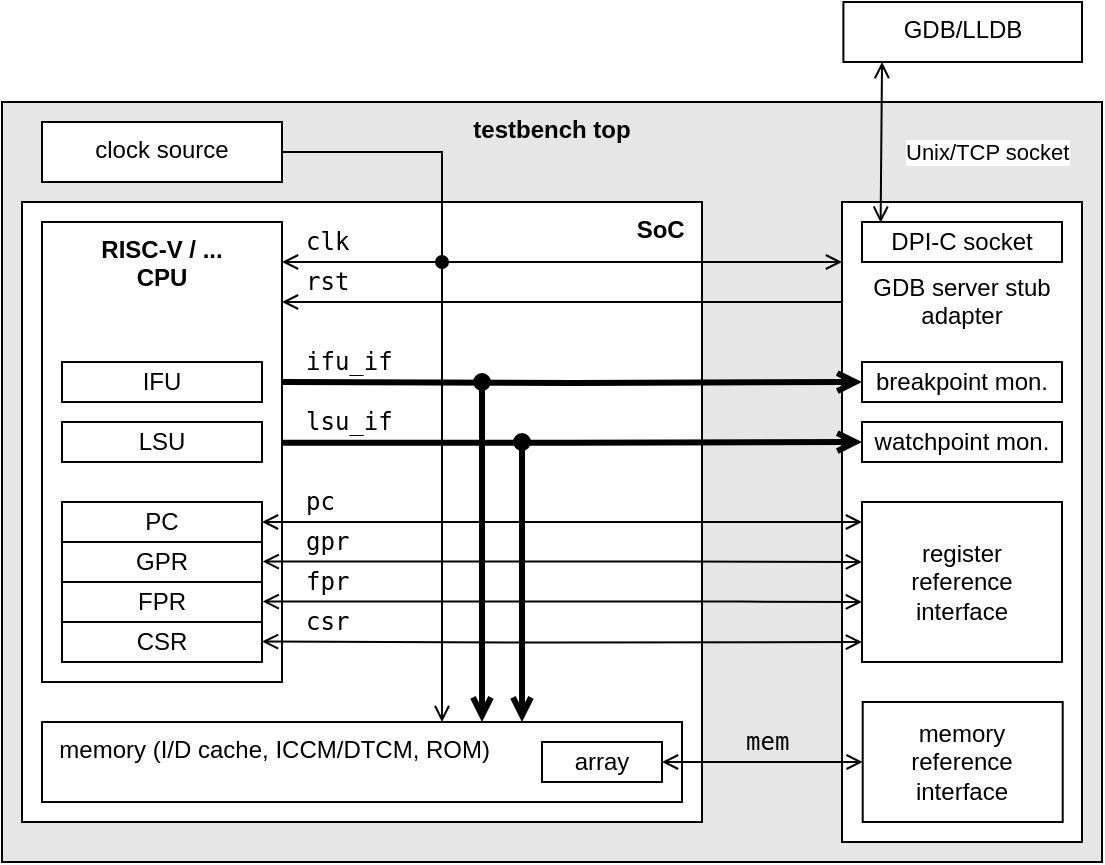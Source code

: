 <mxfile version="27.0.9" pages="2">
  <diagram name="block diagram" id="7XRxN9fcsI279J7zXUyY">
    <mxGraphModel dx="1093" dy="641" grid="1" gridSize="10" guides="1" tooltips="1" connect="1" arrows="1" fold="1" page="1" pageScale="1" pageWidth="827" pageHeight="1169" math="0" shadow="0">
      <root>
        <mxCell id="0" />
        <mxCell id="1" parent="0" />
        <mxCell id="5qG0fzvPy6C-MVdgBD7P-2" value="&lt;b&gt;testbench top&lt;/b&gt;" style="rounded=0;whiteSpace=wrap;html=1;align=center;verticalAlign=top;fillColor=#E6E6E6;" vertex="1" parent="1">
          <mxGeometry x="140" y="100" width="550" height="380" as="geometry" />
        </mxCell>
        <mxCell id="5qG0fzvPy6C-MVdgBD7P-1" value="&lt;b&gt;SoC&amp;nbsp;&amp;nbsp;&lt;/b&gt;" style="rounded=0;whiteSpace=wrap;html=1;align=right;verticalAlign=top;" vertex="1" parent="1">
          <mxGeometry x="150" y="150" width="340" height="310" as="geometry" />
        </mxCell>
        <mxCell id="jEo-Pihkz2to_GVsBBrH-1" value="&lt;div&gt;&lt;br&gt;&lt;/div&gt;&lt;div&gt;&lt;br&gt;&lt;/div&gt;GDB server stub&lt;div&gt;adapter&lt;/div&gt;" style="rounded=0;whiteSpace=wrap;html=1;align=center;verticalAlign=top;" parent="1" vertex="1">
          <mxGeometry x="560" y="150" width="120" height="320" as="geometry" />
        </mxCell>
        <mxCell id="jEo-Pihkz2to_GVsBBrH-3" value="&lt;b&gt;RISC-V / ...&lt;/b&gt;&lt;div&gt;&lt;b&gt;CPU&lt;/b&gt;&lt;/div&gt;" style="rounded=0;whiteSpace=wrap;html=1;align=center;verticalAlign=top;" parent="1" vertex="1">
          <mxGeometry x="160" y="160" width="120" height="230" as="geometry" />
        </mxCell>
        <mxCell id="jEo-Pihkz2to_GVsBBrH-14" style="edgeStyle=orthogonalEdgeStyle;rounded=0;orthogonalLoop=1;jettySize=auto;html=1;endArrow=open;endFill=0;snapToPoint=1;startArrow=open;startFill=0;" parent="1" edge="1">
          <mxGeometry relative="1" as="geometry">
            <mxPoint x="280" y="180" as="sourcePoint" />
            <mxPoint x="560" y="180" as="targetPoint" />
          </mxGeometry>
        </mxCell>
        <mxCell id="_0EkkDKkcunaPASPQv3O-3" value="clk" style="edgeLabel;html=1;align=left;verticalAlign=middle;resizable=0;points=[];fontSize=12;fontFamily=monospace;rounded=0;labelBackgroundColor=none;" parent="jEo-Pihkz2to_GVsBBrH-14" vertex="1" connectable="0">
          <mxGeometry x="0.665" relative="1" as="geometry">
            <mxPoint x="-223" y="-10" as="offset" />
          </mxGeometry>
        </mxCell>
        <mxCell id="jEo-Pihkz2to_GVsBBrH-18" style="edgeStyle=orthogonalEdgeStyle;rounded=0;orthogonalLoop=1;jettySize=auto;html=1;strokeWidth=3;fontSize=12;endArrow=open;endFill=0;snapToPoint=1;entryX=0;entryY=0.5;entryDx=0;entryDy=0;" parent="1" edge="1" target="VufRxEQq9HYuQCzg66nn-17">
          <mxGeometry relative="1" as="geometry">
            <mxPoint x="280" y="240" as="sourcePoint" />
            <mxPoint x="560" y="240" as="targetPoint" />
          </mxGeometry>
        </mxCell>
        <mxCell id="jEo-Pihkz2to_GVsBBrH-20" style="edgeStyle=orthogonalEdgeStyle;rounded=0;orthogonalLoop=1;jettySize=auto;html=1;exitX=1;exitY=0.5;exitDx=0;exitDy=0;fontSize=12;endArrow=open;endFill=0;snapToPoint=1;startArrow=open;startFill=0;entryX=0;entryY=0.125;entryDx=0;entryDy=0;entryPerimeter=0;" parent="1" source="VufRxEQq9HYuQCzg66nn-13" edge="1" target="VufRxEQq9HYuQCzg66nn-19">
          <mxGeometry relative="1" as="geometry">
            <mxPoint x="500.0" y="480" as="sourcePoint" />
            <mxPoint x="560" y="310" as="targetPoint" />
            <Array as="points" />
          </mxGeometry>
        </mxCell>
        <mxCell id="kt8XWTcMbV0CpP425pMj-11" value="" style="endArrow=none;startArrow=oval;html=1;rounded=0;entryX=1;entryY=0.5;entryDx=0;entryDy=0;startFill=1;endFill=0;" parent="1" target="VufRxEQq9HYuQCzg66nn-4" edge="1">
          <mxGeometry width="50" height="50" relative="1" as="geometry">
            <mxPoint x="360" y="180" as="sourcePoint" />
            <mxPoint x="389.827" y="140" as="targetPoint" />
            <Array as="points">
              <mxPoint x="360" y="125" />
            </Array>
          </mxGeometry>
        </mxCell>
        <mxCell id="kt8XWTcMbV0CpP425pMj-12" value="" style="endArrow=open;startArrow=none;html=1;rounded=0;startFill=0;endFill=0;" parent="1" edge="1">
          <mxGeometry width="50" height="50" relative="1" as="geometry">
            <mxPoint x="560" y="200" as="sourcePoint" />
            <mxPoint x="280" y="200" as="targetPoint" />
          </mxGeometry>
        </mxCell>
        <mxCell id="kt8XWTcMbV0CpP425pMj-13" value="" style="endArrow=open;startArrow=oval;html=1;rounded=0;startFill=1;strokeWidth=3;endFill=0;snapToPoint=1;" parent="1" edge="1">
          <mxGeometry width="50" height="50" relative="1" as="geometry">
            <mxPoint x="380" y="240" as="sourcePoint" />
            <mxPoint x="380" y="410" as="targetPoint" />
          </mxGeometry>
        </mxCell>
        <mxCell id="VufRxEQq9HYuQCzg66nn-1" value="GDB/LLDB" style="rounded=0;whiteSpace=wrap;html=1;align=center;verticalAlign=top;" parent="1" vertex="1">
          <mxGeometry x="560.69" y="50" width="119.31" height="30" as="geometry" />
        </mxCell>
        <mxCell id="VufRxEQq9HYuQCzg66nn-2" value="" style="endArrow=open;startArrow=open;html=1;rounded=0;startFill=0;endFill=0;exitX=0.093;exitY=0.017;exitDx=0;exitDy=0;snapToPoint=1;exitPerimeter=0;entryX=0.162;entryY=1;entryDx=0;entryDy=0;entryPerimeter=0;" parent="1" source="5qG0fzvPy6C-MVdgBD7P-3" target="VufRxEQq9HYuQCzg66nn-1" edge="1">
          <mxGeometry width="50" height="50" relative="1" as="geometry">
            <mxPoint x="620.233" y="155" as="sourcePoint" />
            <mxPoint x="570" y="130" as="targetPoint" />
          </mxGeometry>
        </mxCell>
        <mxCell id="VufRxEQq9HYuQCzg66nn-3" value="Unix/TCP socket" style="edgeLabel;html=1;align=left;verticalAlign=middle;resizable=0;points=[];rotation=0;rounded=0;" parent="1" vertex="1" connectable="0">
          <mxGeometry x="590" y="125" as="geometry" />
        </mxCell>
        <mxCell id="VufRxEQq9HYuQCzg66nn-4" value="clock source" style="rounded=0;whiteSpace=wrap;html=1;align=center;verticalAlign=top;" parent="1" vertex="1">
          <mxGeometry x="160" y="110" width="120" height="30" as="geometry" />
        </mxCell>
        <mxCell id="VufRxEQq9HYuQCzg66nn-5" value="rst" style="edgeLabel;html=1;align=left;verticalAlign=middle;resizable=0;points=[];fontSize=12;fontFamily=monospace;rounded=0;labelBackgroundColor=none;" parent="1" vertex="1" connectable="0">
          <mxGeometry x="290" y="190" as="geometry" />
        </mxCell>
        <mxCell id="VufRxEQq9HYuQCzg66nn-6" value="ifu_if" style="edgeLabel;html=1;align=left;verticalAlign=middle;resizable=0;points=[];fontSize=12;fontFamily=monospace;rounded=0;labelBackgroundColor=none;" parent="1" vertex="1" connectable="0">
          <mxGeometry x="290" y="230" as="geometry" />
        </mxCell>
        <mxCell id="VufRxEQq9HYuQCzg66nn-7" style="edgeStyle=orthogonalEdgeStyle;rounded=0;orthogonalLoop=1;jettySize=auto;html=1;strokeWidth=3;fontSize=12;endArrow=open;endFill=0;snapToPoint=1;exitX=1;exitY=0.48;exitDx=0;exitDy=0;exitPerimeter=0;entryX=0;entryY=0.5;entryDx=0;entryDy=0;" parent="1" source="jEo-Pihkz2to_GVsBBrH-3" edge="1" target="VufRxEQq9HYuQCzg66nn-18">
          <mxGeometry relative="1" as="geometry">
            <mxPoint x="280" y="269.83" as="sourcePoint" />
            <mxPoint x="560" y="270" as="targetPoint" />
          </mxGeometry>
        </mxCell>
        <mxCell id="VufRxEQq9HYuQCzg66nn-8" value="lsu_if" style="edgeLabel;html=1;align=left;verticalAlign=middle;resizable=0;points=[];fontSize=12;fontFamily=monospace;rounded=0;" parent="1" vertex="1" connectable="0">
          <mxGeometry x="290" y="260" as="geometry" />
        </mxCell>
        <mxCell id="VufRxEQq9HYuQCzg66nn-11" value="IFU" style="rounded=0;whiteSpace=wrap;html=1;align=center;verticalAlign=middle;" parent="1" vertex="1">
          <mxGeometry x="170" y="230" width="100" height="20" as="geometry" />
        </mxCell>
        <mxCell id="VufRxEQq9HYuQCzg66nn-12" value="LSU" style="rounded=0;whiteSpace=wrap;html=1;align=center;verticalAlign=middle;" parent="1" vertex="1">
          <mxGeometry x="170" y="260" width="100" height="20" as="geometry" />
        </mxCell>
        <mxCell id="VufRxEQq9HYuQCzg66nn-13" value="PC" style="rounded=0;whiteSpace=wrap;html=1;align=center;verticalAlign=middle;" parent="1" vertex="1">
          <mxGeometry x="170" y="300" width="100" height="20" as="geometry" />
        </mxCell>
        <mxCell id="VufRxEQq9HYuQCzg66nn-14" value="FPR" style="rounded=0;whiteSpace=wrap;html=1;align=center;verticalAlign=middle;" parent="1" vertex="1">
          <mxGeometry x="170" y="340" width="100" height="20" as="geometry" />
        </mxCell>
        <mxCell id="VufRxEQq9HYuQCzg66nn-15" value="CSR" style="rounded=0;whiteSpace=wrap;html=1;align=center;verticalAlign=middle;" parent="1" vertex="1">
          <mxGeometry x="170" y="360" width="100" height="20" as="geometry" />
        </mxCell>
        <mxCell id="VufRxEQq9HYuQCzg66nn-16" value="GPR" style="rounded=0;whiteSpace=wrap;html=1;align=center;verticalAlign=middle;" parent="1" vertex="1">
          <mxGeometry x="170" y="320" width="100" height="20" as="geometry" />
        </mxCell>
        <mxCell id="VufRxEQq9HYuQCzg66nn-17" value="breakpoint mon." style="rounded=0;whiteSpace=wrap;html=1;align=center;verticalAlign=middle;" parent="1" vertex="1">
          <mxGeometry x="570" y="230" width="100" height="20" as="geometry" />
        </mxCell>
        <mxCell id="VufRxEQq9HYuQCzg66nn-18" value="watchpoint mon." style="rounded=0;whiteSpace=wrap;html=1;align=center;verticalAlign=middle;" parent="1" vertex="1">
          <mxGeometry x="570" y="260" width="100" height="20" as="geometry" />
        </mxCell>
        <mxCell id="VufRxEQq9HYuQCzg66nn-19" value="register&lt;div&gt;reference&lt;/div&gt;&lt;div&gt;interface&lt;/div&gt;" style="rounded=0;whiteSpace=wrap;html=1;align=center;verticalAlign=middle;" parent="1" vertex="1">
          <mxGeometry x="570" y="300" width="100" height="80" as="geometry" />
        </mxCell>
        <mxCell id="VufRxEQq9HYuQCzg66nn-20" style="edgeStyle=orthogonalEdgeStyle;rounded=0;orthogonalLoop=1;jettySize=auto;html=1;exitX=1;exitY=0.5;exitDx=0;exitDy=0;fontSize=12;endArrow=open;endFill=0;snapToPoint=1;startArrow=open;startFill=0;entryX=0;entryY=0.375;entryDx=0;entryDy=0;entryPerimeter=0;" parent="1" edge="1" target="VufRxEQq9HYuQCzg66nn-19">
          <mxGeometry relative="1" as="geometry">
            <mxPoint x="270.35" y="329.8" as="sourcePoint" />
            <mxPoint x="560" y="330" as="targetPoint" />
            <Array as="points">
              <mxPoint x="480" y="330" />
            </Array>
          </mxGeometry>
        </mxCell>
        <mxCell id="VufRxEQq9HYuQCzg66nn-21" style="edgeStyle=orthogonalEdgeStyle;rounded=0;orthogonalLoop=1;jettySize=auto;html=1;exitX=1;exitY=0.5;exitDx=0;exitDy=0;fontSize=12;endArrow=open;endFill=0;snapToPoint=1;startArrow=open;startFill=0;entryX=0;entryY=0.625;entryDx=0;entryDy=0;entryPerimeter=0;" parent="1" target="VufRxEQq9HYuQCzg66nn-19" edge="1">
          <mxGeometry relative="1" as="geometry">
            <mxPoint x="270.35" y="349.8" as="sourcePoint" />
            <mxPoint x="560" y="350" as="targetPoint" />
            <Array as="points">
              <mxPoint x="510" y="350" />
            </Array>
          </mxGeometry>
        </mxCell>
        <mxCell id="VufRxEQq9HYuQCzg66nn-22" style="edgeStyle=orthogonalEdgeStyle;rounded=0;orthogonalLoop=1;jettySize=auto;html=1;exitX=1;exitY=0.5;exitDx=0;exitDy=0;fontSize=12;endArrow=open;endFill=0;snapToPoint=1;startArrow=open;startFill=0;" parent="1" edge="1">
          <mxGeometry relative="1" as="geometry">
            <mxPoint x="270" y="369.8" as="sourcePoint" />
            <mxPoint x="570" y="370" as="targetPoint" />
            <Array as="points" />
          </mxGeometry>
        </mxCell>
        <mxCell id="VufRxEQq9HYuQCzg66nn-23" value="pc" style="edgeLabel;html=1;align=left;verticalAlign=middle;resizable=0;points=[];fontSize=12;fontFamily=monospace;rounded=0;labelBackgroundColor=none;" parent="1" vertex="1" connectable="0">
          <mxGeometry x="290" y="300" as="geometry" />
        </mxCell>
        <mxCell id="VufRxEQq9HYuQCzg66nn-24" value="gpr" style="edgeLabel;html=1;align=left;verticalAlign=middle;resizable=0;points=[];fontSize=12;fontFamily=monospace;rounded=0;labelBackgroundColor=none;" parent="1" vertex="1" connectable="0">
          <mxGeometry x="290" y="320" as="geometry" />
        </mxCell>
        <mxCell id="VufRxEQq9HYuQCzg66nn-25" value="fpr" style="edgeLabel;html=1;align=left;verticalAlign=middle;resizable=0;points=[];fontSize=12;fontFamily=monospace;rounded=0;labelBackgroundColor=none;" parent="1" vertex="1" connectable="0">
          <mxGeometry x="290" y="340" as="geometry" />
        </mxCell>
        <mxCell id="VufRxEQq9HYuQCzg66nn-26" value="csr" style="edgeLabel;html=1;align=left;verticalAlign=middle;resizable=0;points=[];fontSize=12;fontFamily=monospace;rounded=0;labelBackgroundColor=none;" parent="1" vertex="1" connectable="0">
          <mxGeometry x="290" y="360" as="geometry" />
        </mxCell>
        <mxCell id="VufRxEQq9HYuQCzg66nn-27" value="&amp;nbsp; memory (I/D cache, ICCM/DTCM, ROM)" style="rounded=0;whiteSpace=wrap;html=1;align=left;verticalAlign=top;" parent="1" vertex="1">
          <mxGeometry x="160" y="410" width="320" height="40" as="geometry" />
        </mxCell>
        <mxCell id="VufRxEQq9HYuQCzg66nn-28" style="edgeStyle=orthogonalEdgeStyle;rounded=0;orthogonalLoop=1;jettySize=auto;html=1;endArrow=open;endFill=0;snapToPoint=1;" parent="1" edge="1">
          <mxGeometry relative="1" as="geometry">
            <mxPoint x="360" y="180" as="sourcePoint" />
            <mxPoint x="360" y="410" as="targetPoint" />
            <Array as="points" />
          </mxGeometry>
        </mxCell>
        <mxCell id="VufRxEQq9HYuQCzg66nn-32" value="" style="endArrow=open;startArrow=oval;html=1;rounded=0;startFill=1;strokeWidth=3;endFill=0;snapToPoint=1;" parent="1" edge="1">
          <mxGeometry width="50" height="50" relative="1" as="geometry">
            <mxPoint x="400" y="270" as="sourcePoint" />
            <mxPoint x="400" y="410" as="targetPoint" />
          </mxGeometry>
        </mxCell>
        <mxCell id="VufRxEQq9HYuQCzg66nn-33" value="memory&lt;div&gt;reference&lt;/div&gt;&lt;div&gt;interface&lt;/div&gt;" style="rounded=0;whiteSpace=wrap;html=1;align=center;verticalAlign=middle;" parent="1" vertex="1">
          <mxGeometry x="570.35" y="400" width="100" height="60" as="geometry" />
        </mxCell>
        <mxCell id="VufRxEQq9HYuQCzg66nn-34" style="edgeStyle=orthogonalEdgeStyle;rounded=0;orthogonalLoop=1;jettySize=auto;html=1;fontSize=12;endArrow=open;endFill=0;snapToPoint=1;startArrow=open;startFill=0;exitX=1;exitY=0.5;exitDx=0;exitDy=0;entryX=0;entryY=0.5;entryDx=0;entryDy=0;" parent="1" source="RjjIbc-JJTC40PmCg_7o-1" edge="1" target="VufRxEQq9HYuQCzg66nn-33">
          <mxGeometry relative="1" as="geometry">
            <mxPoint x="480" y="430" as="sourcePoint" />
            <mxPoint x="550" y="430" as="targetPoint" />
            <Array as="points" />
          </mxGeometry>
        </mxCell>
        <mxCell id="VufRxEQq9HYuQCzg66nn-35" value="mem" style="edgeLabel;html=1;align=left;verticalAlign=middle;resizable=0;points=[];fontSize=12;fontFamily=monospace;rounded=0;labelBackgroundColor=none;" parent="1" vertex="1" connectable="0">
          <mxGeometry x="510" y="420" as="geometry" />
        </mxCell>
        <mxCell id="RjjIbc-JJTC40PmCg_7o-1" value="array" style="rounded=0;whiteSpace=wrap;html=1;align=center;verticalAlign=middle;" parent="1" vertex="1">
          <mxGeometry x="410" y="420" width="60" height="20" as="geometry" />
        </mxCell>
        <mxCell id="5qG0fzvPy6C-MVdgBD7P-3" value="DPI-C socket" style="rounded=0;whiteSpace=wrap;html=1;align=center;verticalAlign=middle;" vertex="1" parent="1">
          <mxGeometry x="570" y="160" width="100" height="20" as="geometry" />
        </mxCell>
      </root>
    </mxGraphModel>
  </diagram>
  <diagram id="mD0lxm4H0WXkifWimX0x" name="state transition diagram">
    <mxGraphModel dx="1360" dy="843" grid="1" gridSize="10" guides="1" tooltips="1" connect="1" arrows="1" fold="1" page="1" pageScale="1" pageWidth="827" pageHeight="1169" math="0" shadow="0">
      <root>
        <mxCell id="0" />
        <mxCell id="1" parent="0" />
      </root>
    </mxGraphModel>
  </diagram>
</mxfile>
